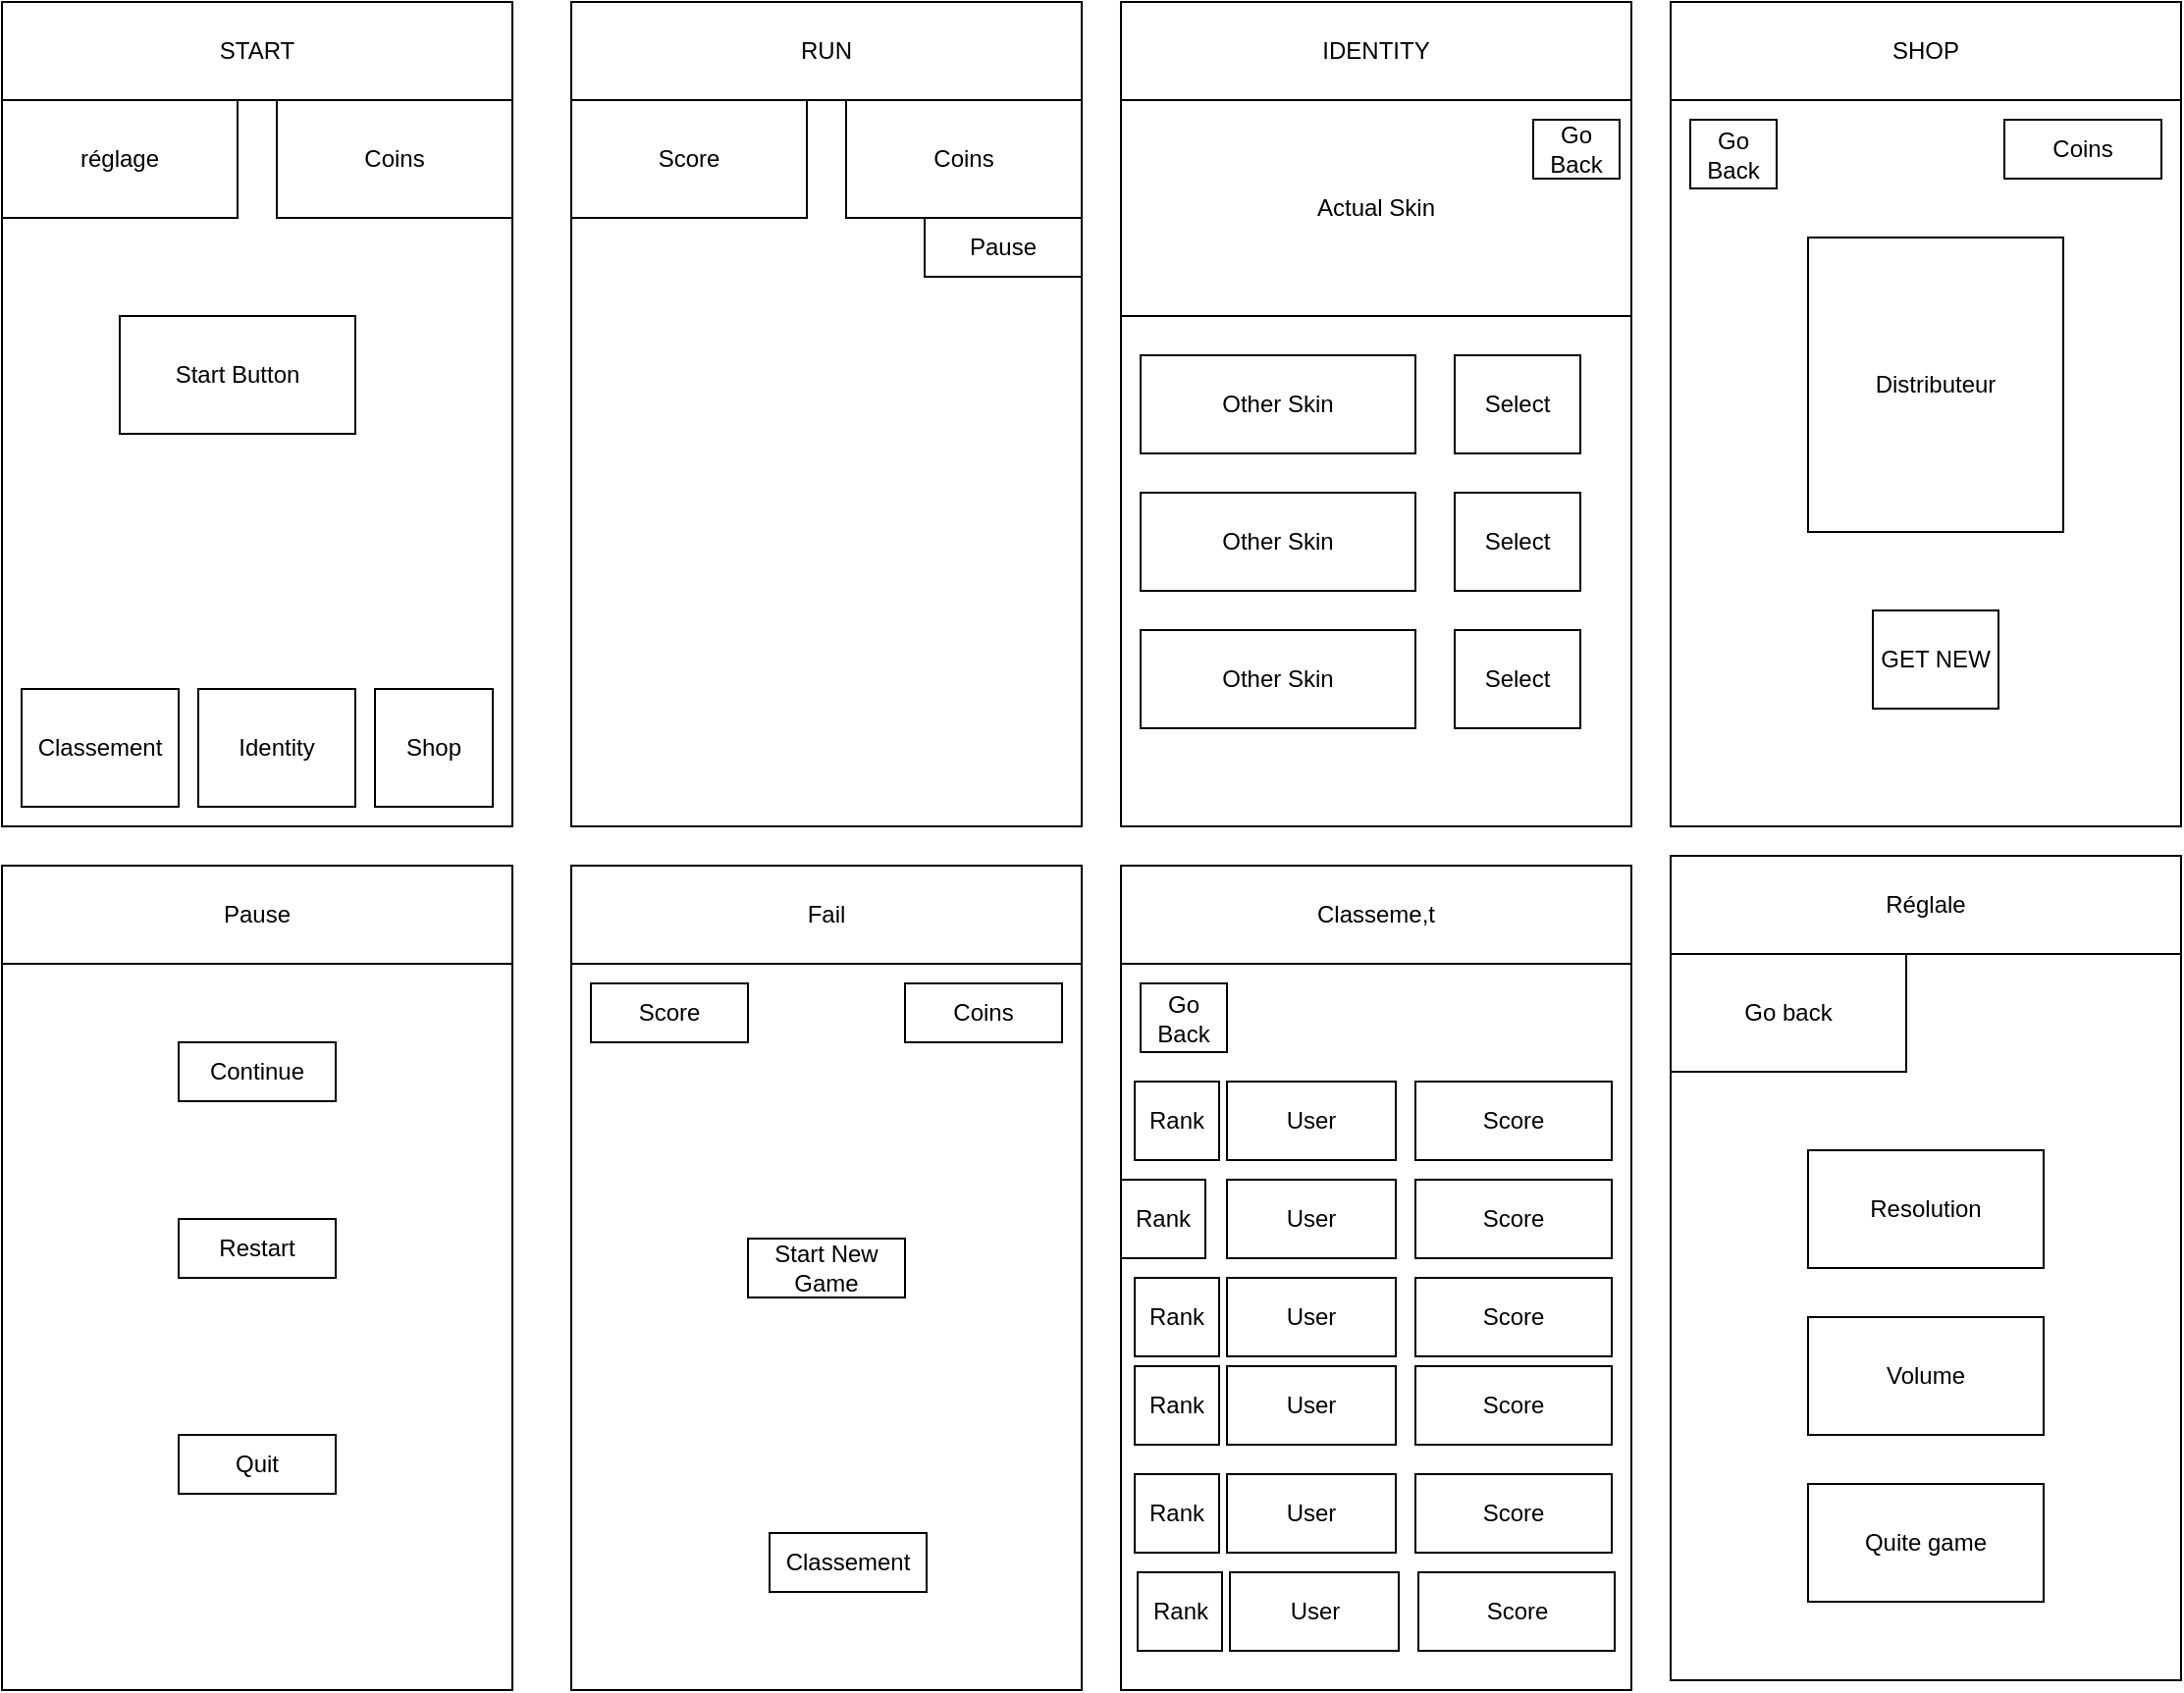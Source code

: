 <mxfile version="22.0.3" type="device">
  <diagram name="Page-1" id="0E0Zyr4JseH824qICWY4">
    <mxGraphModel dx="1968" dy="1436" grid="1" gridSize="10" guides="1" tooltips="1" connect="1" arrows="1" fold="1" page="1" pageScale="1" pageWidth="827" pageHeight="1169" math="0" shadow="0">
      <root>
        <mxCell id="0" />
        <mxCell id="1" parent="0" />
        <mxCell id="iRCH-D6GGWDfQSI1ku7c-15" value="START" style="rounded=0;whiteSpace=wrap;html=1;" vertex="1" parent="1">
          <mxGeometry x="10" y="10" width="260" height="50" as="geometry" />
        </mxCell>
        <mxCell id="iRCH-D6GGWDfQSI1ku7c-16" value="" style="rounded=0;whiteSpace=wrap;html=1;" vertex="1" parent="1">
          <mxGeometry x="10" y="60" width="260" height="370" as="geometry" />
        </mxCell>
        <mxCell id="iRCH-D6GGWDfQSI1ku7c-17" value="Start Button" style="rounded=0;whiteSpace=wrap;html=1;" vertex="1" parent="1">
          <mxGeometry x="70" y="170" width="120" height="60" as="geometry" />
        </mxCell>
        <mxCell id="iRCH-D6GGWDfQSI1ku7c-18" value="réglage" style="rounded=0;whiteSpace=wrap;html=1;" vertex="1" parent="1">
          <mxGeometry x="10" y="60" width="120" height="60" as="geometry" />
        </mxCell>
        <mxCell id="iRCH-D6GGWDfQSI1ku7c-19" value="Coins" style="rounded=0;whiteSpace=wrap;html=1;" vertex="1" parent="1">
          <mxGeometry x="150" y="60" width="120" height="60" as="geometry" />
        </mxCell>
        <mxCell id="iRCH-D6GGWDfQSI1ku7c-20" value="RUN" style="rounded=0;whiteSpace=wrap;html=1;" vertex="1" parent="1">
          <mxGeometry x="300" y="10" width="260" height="50" as="geometry" />
        </mxCell>
        <mxCell id="iRCH-D6GGWDfQSI1ku7c-21" value="" style="rounded=0;whiteSpace=wrap;html=1;" vertex="1" parent="1">
          <mxGeometry x="300" y="60" width="260" height="370" as="geometry" />
        </mxCell>
        <mxCell id="iRCH-D6GGWDfQSI1ku7c-23" value="Score" style="rounded=0;whiteSpace=wrap;html=1;" vertex="1" parent="1">
          <mxGeometry x="300" y="60" width="120" height="60" as="geometry" />
        </mxCell>
        <mxCell id="iRCH-D6GGWDfQSI1ku7c-24" value="Coins" style="rounded=0;whiteSpace=wrap;html=1;" vertex="1" parent="1">
          <mxGeometry x="440" y="60" width="120" height="60" as="geometry" />
        </mxCell>
        <mxCell id="iRCH-D6GGWDfQSI1ku7c-25" value="Pause" style="rounded=0;whiteSpace=wrap;html=1;" vertex="1" parent="1">
          <mxGeometry x="480" y="120" width="80" height="30" as="geometry" />
        </mxCell>
        <mxCell id="iRCH-D6GGWDfQSI1ku7c-27" value="Pause" style="rounded=0;whiteSpace=wrap;html=1;" vertex="1" parent="1">
          <mxGeometry x="10" y="450" width="260" height="50" as="geometry" />
        </mxCell>
        <mxCell id="iRCH-D6GGWDfQSI1ku7c-28" value="" style="rounded=0;whiteSpace=wrap;html=1;" vertex="1" parent="1">
          <mxGeometry x="10" y="500" width="260" height="370" as="geometry" />
        </mxCell>
        <mxCell id="iRCH-D6GGWDfQSI1ku7c-32" value="Continue" style="rounded=0;whiteSpace=wrap;html=1;" vertex="1" parent="1">
          <mxGeometry x="100" y="540" width="80" height="30" as="geometry" />
        </mxCell>
        <mxCell id="iRCH-D6GGWDfQSI1ku7c-33" value="Restart" style="rounded=0;whiteSpace=wrap;html=1;" vertex="1" parent="1">
          <mxGeometry x="100" y="630" width="80" height="30" as="geometry" />
        </mxCell>
        <mxCell id="iRCH-D6GGWDfQSI1ku7c-34" value="Quit" style="rounded=0;whiteSpace=wrap;html=1;" vertex="1" parent="1">
          <mxGeometry x="100" y="740" width="80" height="30" as="geometry" />
        </mxCell>
        <mxCell id="iRCH-D6GGWDfQSI1ku7c-35" value="Fail" style="rounded=0;whiteSpace=wrap;html=1;" vertex="1" parent="1">
          <mxGeometry x="300" y="450" width="260" height="50" as="geometry" />
        </mxCell>
        <mxCell id="iRCH-D6GGWDfQSI1ku7c-36" value="" style="rounded=0;whiteSpace=wrap;html=1;" vertex="1" parent="1">
          <mxGeometry x="300" y="500" width="260" height="370" as="geometry" />
        </mxCell>
        <mxCell id="iRCH-D6GGWDfQSI1ku7c-37" value="Start New Game" style="rounded=0;whiteSpace=wrap;html=1;" vertex="1" parent="1">
          <mxGeometry x="390" y="640" width="80" height="30" as="geometry" />
        </mxCell>
        <mxCell id="iRCH-D6GGWDfQSI1ku7c-39" value="Classement" style="rounded=0;whiteSpace=wrap;html=1;" vertex="1" parent="1">
          <mxGeometry x="401" y="790" width="80" height="30" as="geometry" />
        </mxCell>
        <mxCell id="iRCH-D6GGWDfQSI1ku7c-40" value="Score" style="rounded=0;whiteSpace=wrap;html=1;" vertex="1" parent="1">
          <mxGeometry x="310" y="510" width="80" height="30" as="geometry" />
        </mxCell>
        <mxCell id="iRCH-D6GGWDfQSI1ku7c-41" value="Coins" style="rounded=0;whiteSpace=wrap;html=1;" vertex="1" parent="1">
          <mxGeometry x="470" y="510" width="80" height="30" as="geometry" />
        </mxCell>
        <mxCell id="iRCH-D6GGWDfQSI1ku7c-43" value="Classement" style="rounded=0;whiteSpace=wrap;html=1;" vertex="1" parent="1">
          <mxGeometry x="20" y="360" width="80" height="60" as="geometry" />
        </mxCell>
        <mxCell id="iRCH-D6GGWDfQSI1ku7c-44" value="Shop" style="rounded=0;whiteSpace=wrap;html=1;" vertex="1" parent="1">
          <mxGeometry x="200" y="360" width="60" height="60" as="geometry" />
        </mxCell>
        <mxCell id="iRCH-D6GGWDfQSI1ku7c-45" value="Identity" style="rounded=0;whiteSpace=wrap;html=1;" vertex="1" parent="1">
          <mxGeometry x="110" y="360" width="80" height="60" as="geometry" />
        </mxCell>
        <mxCell id="iRCH-D6GGWDfQSI1ku7c-46" value="IDENTITY" style="rounded=0;whiteSpace=wrap;html=1;" vertex="1" parent="1">
          <mxGeometry x="580" y="10" width="260" height="50" as="geometry" />
        </mxCell>
        <mxCell id="iRCH-D6GGWDfQSI1ku7c-47" value="" style="rounded=0;whiteSpace=wrap;html=1;" vertex="1" parent="1">
          <mxGeometry x="580" y="60" width="260" height="370" as="geometry" />
        </mxCell>
        <mxCell id="iRCH-D6GGWDfQSI1ku7c-49" value="Actual Skin" style="rounded=0;whiteSpace=wrap;html=1;" vertex="1" parent="1">
          <mxGeometry x="580" y="60" width="260" height="110" as="geometry" />
        </mxCell>
        <mxCell id="iRCH-D6GGWDfQSI1ku7c-52" value="Other Skin" style="rounded=0;whiteSpace=wrap;html=1;" vertex="1" parent="1">
          <mxGeometry x="590" y="190" width="140" height="50" as="geometry" />
        </mxCell>
        <mxCell id="iRCH-D6GGWDfQSI1ku7c-55" value="Other Skin" style="rounded=0;whiteSpace=wrap;html=1;" vertex="1" parent="1">
          <mxGeometry x="590" y="260" width="140" height="50" as="geometry" />
        </mxCell>
        <mxCell id="iRCH-D6GGWDfQSI1ku7c-56" value="Other Skin" style="rounded=0;whiteSpace=wrap;html=1;" vertex="1" parent="1">
          <mxGeometry x="590" y="330" width="140" height="50" as="geometry" />
        </mxCell>
        <mxCell id="iRCH-D6GGWDfQSI1ku7c-57" value="Select" style="rounded=0;whiteSpace=wrap;html=1;" vertex="1" parent="1">
          <mxGeometry x="750" y="190" width="64" height="50" as="geometry" />
        </mxCell>
        <mxCell id="iRCH-D6GGWDfQSI1ku7c-59" value="Select" style="rounded=0;whiteSpace=wrap;html=1;" vertex="1" parent="1">
          <mxGeometry x="750" y="260" width="64" height="50" as="geometry" />
        </mxCell>
        <mxCell id="iRCH-D6GGWDfQSI1ku7c-60" value="Select" style="rounded=0;whiteSpace=wrap;html=1;" vertex="1" parent="1">
          <mxGeometry x="750" y="330" width="64" height="50" as="geometry" />
        </mxCell>
        <mxCell id="iRCH-D6GGWDfQSI1ku7c-61" value="SHOP" style="rounded=0;whiteSpace=wrap;html=1;" vertex="1" parent="1">
          <mxGeometry x="860" y="10" width="260" height="50" as="geometry" />
        </mxCell>
        <mxCell id="iRCH-D6GGWDfQSI1ku7c-62" value="" style="rounded=0;whiteSpace=wrap;html=1;" vertex="1" parent="1">
          <mxGeometry x="860" y="60" width="260" height="370" as="geometry" />
        </mxCell>
        <mxCell id="iRCH-D6GGWDfQSI1ku7c-63" value="Distributeur" style="rounded=0;whiteSpace=wrap;html=1;" vertex="1" parent="1">
          <mxGeometry x="930" y="130" width="130" height="150" as="geometry" />
        </mxCell>
        <mxCell id="iRCH-D6GGWDfQSI1ku7c-70" value="Coins" style="rounded=0;whiteSpace=wrap;html=1;" vertex="1" parent="1">
          <mxGeometry x="1030" y="70" width="80" height="30" as="geometry" />
        </mxCell>
        <mxCell id="iRCH-D6GGWDfQSI1ku7c-71" value="GET NEW" style="rounded=0;whiteSpace=wrap;html=1;" vertex="1" parent="1">
          <mxGeometry x="963" y="320" width="64" height="50" as="geometry" />
        </mxCell>
        <mxCell id="iRCH-D6GGWDfQSI1ku7c-72" value="Go Back" style="rounded=0;whiteSpace=wrap;html=1;" vertex="1" parent="1">
          <mxGeometry x="870" y="70" width="44" height="35" as="geometry" />
        </mxCell>
        <mxCell id="iRCH-D6GGWDfQSI1ku7c-73" value="Go Back" style="rounded=0;whiteSpace=wrap;html=1;" vertex="1" parent="1">
          <mxGeometry x="790" y="70" width="44" height="30" as="geometry" />
        </mxCell>
        <mxCell id="iRCH-D6GGWDfQSI1ku7c-74" value="Classeme,t" style="rounded=0;whiteSpace=wrap;html=1;" vertex="1" parent="1">
          <mxGeometry x="580" y="450" width="260" height="50" as="geometry" />
        </mxCell>
        <mxCell id="iRCH-D6GGWDfQSI1ku7c-75" value="" style="rounded=0;whiteSpace=wrap;html=1;" vertex="1" parent="1">
          <mxGeometry x="580" y="500" width="260" height="370" as="geometry" />
        </mxCell>
        <mxCell id="iRCH-D6GGWDfQSI1ku7c-76" value="Score" style="rounded=0;whiteSpace=wrap;html=1;" vertex="1" parent="1">
          <mxGeometry x="730" y="560" width="100" height="40" as="geometry" />
        </mxCell>
        <mxCell id="iRCH-D6GGWDfQSI1ku7c-79" value="Go Back" style="rounded=0;whiteSpace=wrap;html=1;" vertex="1" parent="1">
          <mxGeometry x="590" y="510" width="44" height="35" as="geometry" />
        </mxCell>
        <mxCell id="iRCH-D6GGWDfQSI1ku7c-82" value="User" style="rounded=0;whiteSpace=wrap;html=1;" vertex="1" parent="1">
          <mxGeometry x="634" y="560" width="86" height="40" as="geometry" />
        </mxCell>
        <mxCell id="iRCH-D6GGWDfQSI1ku7c-83" value="Rank" style="rounded=0;whiteSpace=wrap;html=1;" vertex="1" parent="1">
          <mxGeometry x="587" y="560" width="43" height="40" as="geometry" />
        </mxCell>
        <mxCell id="iRCH-D6GGWDfQSI1ku7c-84" value="Score" style="rounded=0;whiteSpace=wrap;html=1;" vertex="1" parent="1">
          <mxGeometry x="730" y="610" width="100" height="40" as="geometry" />
        </mxCell>
        <mxCell id="iRCH-D6GGWDfQSI1ku7c-85" value="User" style="rounded=0;whiteSpace=wrap;html=1;" vertex="1" parent="1">
          <mxGeometry x="634" y="610" width="86" height="40" as="geometry" />
        </mxCell>
        <mxCell id="iRCH-D6GGWDfQSI1ku7c-86" value="Rank" style="rounded=0;whiteSpace=wrap;html=1;" vertex="1" parent="1">
          <mxGeometry x="580" y="610" width="43" height="40" as="geometry" />
        </mxCell>
        <mxCell id="iRCH-D6GGWDfQSI1ku7c-87" value="Score" style="rounded=0;whiteSpace=wrap;html=1;" vertex="1" parent="1">
          <mxGeometry x="730" y="660" width="100" height="40" as="geometry" />
        </mxCell>
        <mxCell id="iRCH-D6GGWDfQSI1ku7c-88" value="User" style="rounded=0;whiteSpace=wrap;html=1;" vertex="1" parent="1">
          <mxGeometry x="634" y="660" width="86" height="40" as="geometry" />
        </mxCell>
        <mxCell id="iRCH-D6GGWDfQSI1ku7c-89" value="Rank" style="rounded=0;whiteSpace=wrap;html=1;" vertex="1" parent="1">
          <mxGeometry x="587" y="660" width="43" height="40" as="geometry" />
        </mxCell>
        <mxCell id="iRCH-D6GGWDfQSI1ku7c-90" value="Score" style="rounded=0;whiteSpace=wrap;html=1;" vertex="1" parent="1">
          <mxGeometry x="730" y="705" width="100" height="40" as="geometry" />
        </mxCell>
        <mxCell id="iRCH-D6GGWDfQSI1ku7c-91" value="User" style="rounded=0;whiteSpace=wrap;html=1;" vertex="1" parent="1">
          <mxGeometry x="634" y="705" width="86" height="40" as="geometry" />
        </mxCell>
        <mxCell id="iRCH-D6GGWDfQSI1ku7c-92" value="Rank" style="rounded=0;whiteSpace=wrap;html=1;" vertex="1" parent="1">
          <mxGeometry x="587" y="705" width="43" height="40" as="geometry" />
        </mxCell>
        <mxCell id="iRCH-D6GGWDfQSI1ku7c-93" value="Score" style="rounded=0;whiteSpace=wrap;html=1;" vertex="1" parent="1">
          <mxGeometry x="730" y="760" width="100" height="40" as="geometry" />
        </mxCell>
        <mxCell id="iRCH-D6GGWDfQSI1ku7c-94" value="User" style="rounded=0;whiteSpace=wrap;html=1;" vertex="1" parent="1">
          <mxGeometry x="634" y="760" width="86" height="40" as="geometry" />
        </mxCell>
        <mxCell id="iRCH-D6GGWDfQSI1ku7c-95" value="Rank" style="rounded=0;whiteSpace=wrap;html=1;" vertex="1" parent="1">
          <mxGeometry x="587" y="760" width="43" height="40" as="geometry" />
        </mxCell>
        <mxCell id="iRCH-D6GGWDfQSI1ku7c-96" value="Score" style="rounded=0;whiteSpace=wrap;html=1;" vertex="1" parent="1">
          <mxGeometry x="731.5" y="810" width="100" height="40" as="geometry" />
        </mxCell>
        <mxCell id="iRCH-D6GGWDfQSI1ku7c-97" value="User" style="rounded=0;whiteSpace=wrap;html=1;" vertex="1" parent="1">
          <mxGeometry x="635.5" y="810" width="86" height="40" as="geometry" />
        </mxCell>
        <mxCell id="iRCH-D6GGWDfQSI1ku7c-98" value="Rank" style="rounded=0;whiteSpace=wrap;html=1;" vertex="1" parent="1">
          <mxGeometry x="588.5" y="810" width="43" height="40" as="geometry" />
        </mxCell>
        <mxCell id="iRCH-D6GGWDfQSI1ku7c-99" value="Réglale" style="rounded=0;whiteSpace=wrap;html=1;" vertex="1" parent="1">
          <mxGeometry x="860" y="445" width="260" height="50" as="geometry" />
        </mxCell>
        <mxCell id="iRCH-D6GGWDfQSI1ku7c-100" value="" style="rounded=0;whiteSpace=wrap;html=1;" vertex="1" parent="1">
          <mxGeometry x="860" y="495" width="260" height="370" as="geometry" />
        </mxCell>
        <mxCell id="iRCH-D6GGWDfQSI1ku7c-102" value="Go back" style="rounded=0;whiteSpace=wrap;html=1;" vertex="1" parent="1">
          <mxGeometry x="860" y="495" width="120" height="60" as="geometry" />
        </mxCell>
        <mxCell id="iRCH-D6GGWDfQSI1ku7c-103" value="Resolution" style="rounded=0;whiteSpace=wrap;html=1;" vertex="1" parent="1">
          <mxGeometry x="930" y="595" width="120" height="60" as="geometry" />
        </mxCell>
        <mxCell id="iRCH-D6GGWDfQSI1ku7c-107" value="Volume" style="rounded=0;whiteSpace=wrap;html=1;" vertex="1" parent="1">
          <mxGeometry x="930" y="680" width="120" height="60" as="geometry" />
        </mxCell>
        <mxCell id="iRCH-D6GGWDfQSI1ku7c-108" value="Quite game" style="rounded=0;whiteSpace=wrap;html=1;" vertex="1" parent="1">
          <mxGeometry x="930" y="765" width="120" height="60" as="geometry" />
        </mxCell>
      </root>
    </mxGraphModel>
  </diagram>
</mxfile>

